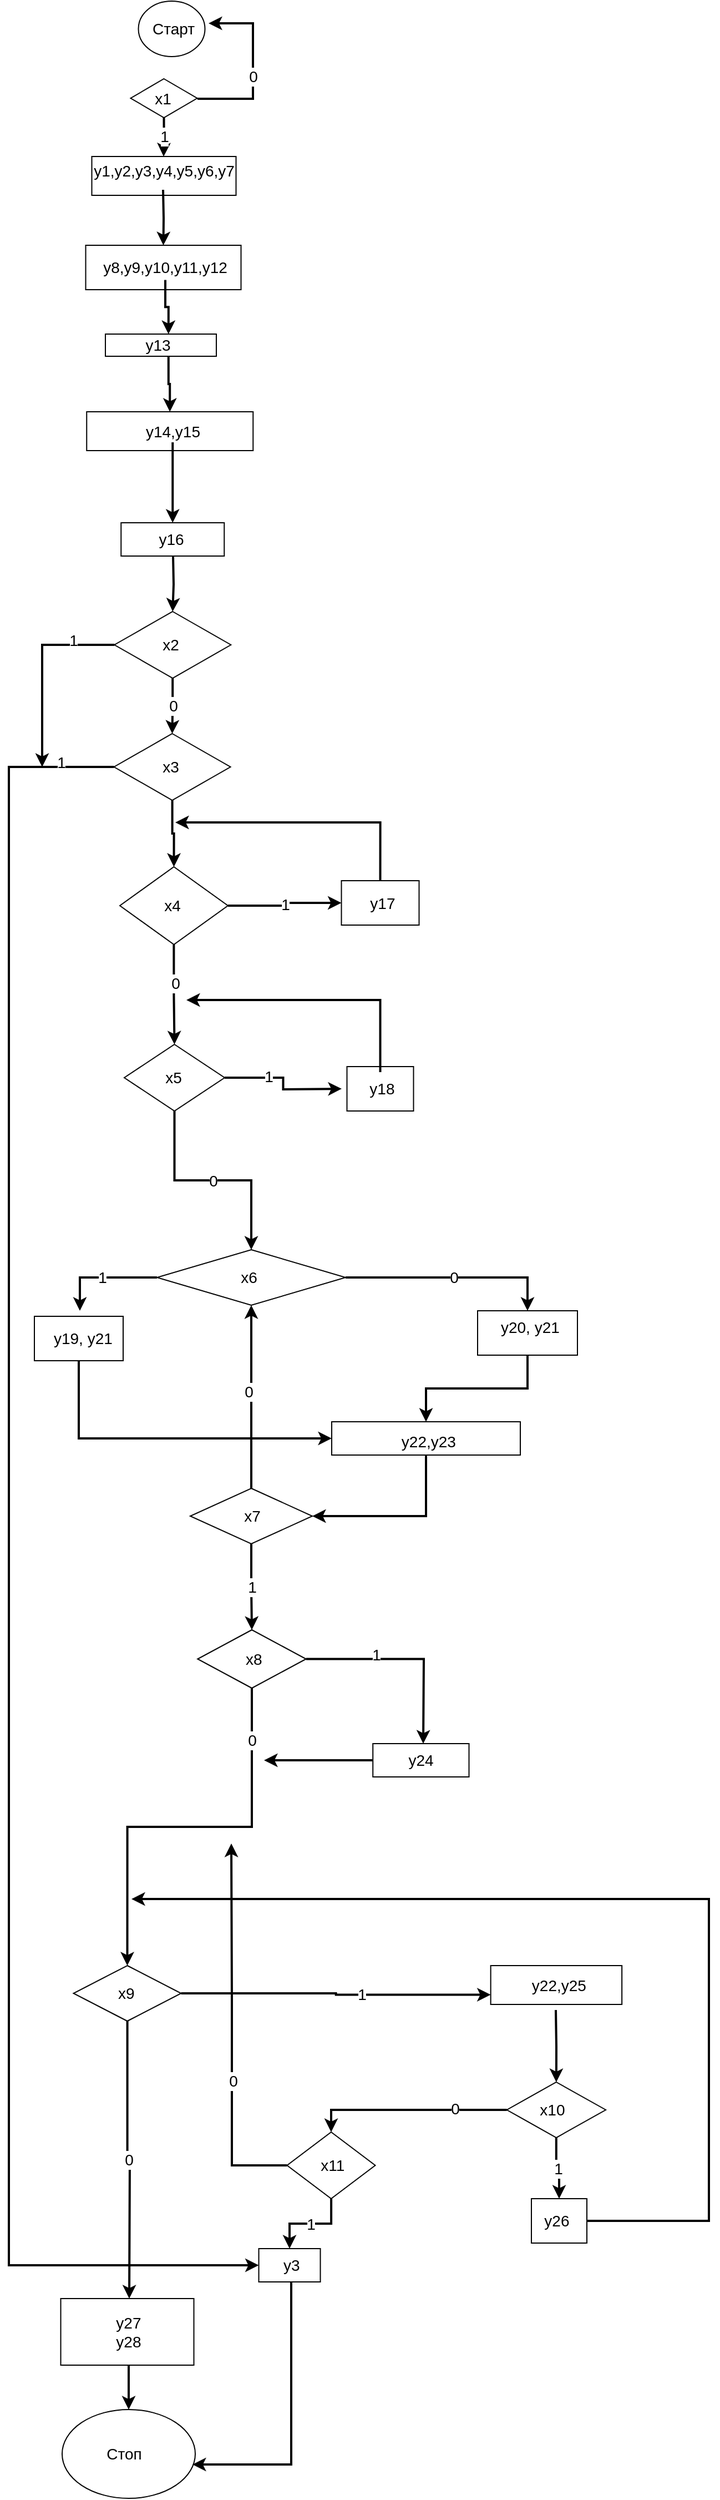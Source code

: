 <mxfile version="14.6.1" type="github">
  <diagram id="zbbxKpmFPXRotywaH2ZZ" name="Page-1">
    <mxGraphModel dx="211" dy="548" grid="1" gridSize="10" guides="1" tooltips="1" connect="1" arrows="1" fold="1" page="1" pageScale="1" pageWidth="827" pageHeight="1169" math="0" shadow="0">
      <root>
        <mxCell id="0" />
        <mxCell id="1" parent="0" />
        <mxCell id="GymtlJ1bWgmLlcIZqW-J-256" value="" style="ellipse;whiteSpace=wrap;html=1;fontSize=14;" vertex="1" parent="1">
          <mxGeometry x="1166.75" y="20" width="60" height="50" as="geometry" />
        </mxCell>
        <mxCell id="GymtlJ1bWgmLlcIZqW-J-257" value="Старт" style="text;html=1;strokeColor=none;fillColor=none;align=center;verticalAlign=middle;whiteSpace=wrap;rounded=0;fontSize=14;" vertex="1" parent="1">
          <mxGeometry x="1170.25" y="37.5" width="57" height="15" as="geometry" />
        </mxCell>
        <mxCell id="GymtlJ1bWgmLlcIZqW-J-259" value="" style="rhombus;whiteSpace=wrap;html=1;fontSize=14;" vertex="1" parent="1">
          <mxGeometry x="1159.75" y="90" width="60" height="35" as="geometry" />
        </mxCell>
        <mxCell id="GymtlJ1bWgmLlcIZqW-J-385" style="edgeStyle=orthogonalEdgeStyle;rounded=0;orthogonalLoop=1;jettySize=auto;html=1;strokeWidth=2;fontSize=14;" edge="1" parent="1">
          <mxGeometry relative="1" as="geometry">
            <mxPoint x="1230" y="40" as="targetPoint" />
            <mxPoint x="1220" y="108" as="sourcePoint" />
            <Array as="points">
              <mxPoint x="1270" y="108" />
              <mxPoint x="1270" y="40" />
            </Array>
          </mxGeometry>
        </mxCell>
        <mxCell id="GymtlJ1bWgmLlcIZqW-J-387" value="0" style="edgeLabel;html=1;align=center;verticalAlign=middle;resizable=0;points=[];fontSize=14;" vertex="1" connectable="0" parent="GymtlJ1bWgmLlcIZqW-J-385">
          <mxGeometry x="-0.106" relative="1" as="geometry">
            <mxPoint as="offset" />
          </mxGeometry>
        </mxCell>
        <mxCell id="GymtlJ1bWgmLlcIZqW-J-386" value="1" style="edgeStyle=orthogonalEdgeStyle;rounded=0;orthogonalLoop=1;jettySize=auto;html=1;strokeWidth=2;exitX=0.5;exitY=1;exitDx=0;exitDy=0;fontSize=14;" edge="1" parent="1" source="GymtlJ1bWgmLlcIZqW-J-259" target="GymtlJ1bWgmLlcIZqW-J-263">
          <mxGeometry relative="1" as="geometry">
            <mxPoint x="1190" y="130" as="sourcePoint" />
          </mxGeometry>
        </mxCell>
        <mxCell id="GymtlJ1bWgmLlcIZqW-J-261" value="x1" style="text;html=1;strokeColor=none;fillColor=none;align=center;verticalAlign=middle;whiteSpace=wrap;rounded=0;fontSize=14;" vertex="1" parent="1">
          <mxGeometry x="1169.25" y="97.5" width="40" height="20" as="geometry" />
        </mxCell>
        <mxCell id="GymtlJ1bWgmLlcIZqW-J-262" value="" style="rounded=0;whiteSpace=wrap;html=1;fontSize=14;" vertex="1" parent="1">
          <mxGeometry x="1124.75" y="160" width="130" height="35" as="geometry" />
        </mxCell>
        <mxCell id="GymtlJ1bWgmLlcIZqW-J-389" style="edgeStyle=orthogonalEdgeStyle;rounded=0;orthogonalLoop=1;jettySize=auto;html=1;entryX=0.5;entryY=0;entryDx=0;entryDy=0;fontSize=14;strokeWidth=2;" edge="1" parent="1" target="GymtlJ1bWgmLlcIZqW-J-265">
          <mxGeometry relative="1" as="geometry">
            <mxPoint x="1189" y="190" as="sourcePoint" />
          </mxGeometry>
        </mxCell>
        <mxCell id="GymtlJ1bWgmLlcIZqW-J-263" value="y1,y2,y3,y4,y5,y6,y7" style="text;html=1;strokeColor=none;fillColor=none;align=center;verticalAlign=middle;whiteSpace=wrap;rounded=0;fontSize=14;" vertex="1" parent="1">
          <mxGeometry x="1130.5" y="160" width="118" height="25" as="geometry" />
        </mxCell>
        <mxCell id="GymtlJ1bWgmLlcIZqW-J-265" value="" style="rounded=0;whiteSpace=wrap;html=1;fontSize=14;" vertex="1" parent="1">
          <mxGeometry x="1119.25" y="240" width="140" height="40" as="geometry" />
        </mxCell>
        <mxCell id="GymtlJ1bWgmLlcIZqW-J-397" style="edgeStyle=orthogonalEdgeStyle;rounded=0;orthogonalLoop=1;jettySize=auto;html=1;entryX=0.75;entryY=0;entryDx=0;entryDy=0;fontSize=14;strokeWidth=2;" edge="1" parent="1" source="GymtlJ1bWgmLlcIZqW-J-266" target="GymtlJ1bWgmLlcIZqW-J-269">
          <mxGeometry relative="1" as="geometry" />
        </mxCell>
        <mxCell id="GymtlJ1bWgmLlcIZqW-J-266" value="y8,y9,y10,y11,y12" style="text;html=1;strokeColor=none;fillColor=none;align=center;verticalAlign=middle;whiteSpace=wrap;rounded=0;fontSize=14;" vertex="1" parent="1">
          <mxGeometry x="1141" y="248.75" width="100" height="22.5" as="geometry" />
        </mxCell>
        <mxCell id="GymtlJ1bWgmLlcIZqW-J-268" value="" style="rounded=0;whiteSpace=wrap;html=1;fontSize=14;" vertex="1" parent="1">
          <mxGeometry x="1137" y="320" width="100" height="20" as="geometry" />
        </mxCell>
        <mxCell id="GymtlJ1bWgmLlcIZqW-J-392" style="edgeStyle=orthogonalEdgeStyle;rounded=0;orthogonalLoop=1;jettySize=auto;html=1;entryX=0.5;entryY=0;entryDx=0;entryDy=0;fontSize=14;strokeWidth=2;exitX=0.75;exitY=1;exitDx=0;exitDy=0;" edge="1" parent="1" source="GymtlJ1bWgmLlcIZqW-J-269" target="GymtlJ1bWgmLlcIZqW-J-272">
          <mxGeometry relative="1" as="geometry" />
        </mxCell>
        <mxCell id="GymtlJ1bWgmLlcIZqW-J-269" value="y13" style="text;html=1;strokeColor=none;fillColor=none;align=center;verticalAlign=middle;whiteSpace=wrap;rounded=0;fontSize=14;" vertex="1" parent="1">
          <mxGeometry x="1163.5" y="320" width="40.5" height="20" as="geometry" />
        </mxCell>
        <mxCell id="GymtlJ1bWgmLlcIZqW-J-272" value="" style="rounded=0;whiteSpace=wrap;html=1;fontSize=14;" vertex="1" parent="1">
          <mxGeometry x="1120.13" y="390" width="150" height="35" as="geometry" />
        </mxCell>
        <mxCell id="GymtlJ1bWgmLlcIZqW-J-393" style="edgeStyle=orthogonalEdgeStyle;rounded=0;orthogonalLoop=1;jettySize=auto;html=1;entryX=0.5;entryY=0;entryDx=0;entryDy=0;fontSize=14;strokeWidth=2;" edge="1" parent="1" source="GymtlJ1bWgmLlcIZqW-J-274" target="GymtlJ1bWgmLlcIZqW-J-277">
          <mxGeometry relative="1" as="geometry" />
        </mxCell>
        <mxCell id="GymtlJ1bWgmLlcIZqW-J-274" value="y14,y15" style="text;html=1;strokeColor=none;fillColor=none;align=center;verticalAlign=middle;whiteSpace=wrap;rounded=0;fontSize=14;" vertex="1" parent="1">
          <mxGeometry x="1132.63" y="397.5" width="130" height="20" as="geometry" />
        </mxCell>
        <mxCell id="GymtlJ1bWgmLlcIZqW-J-277" value="" style="rounded=0;whiteSpace=wrap;html=1;fontSize=14;" vertex="1" parent="1">
          <mxGeometry x="1151.13" y="490" width="93" height="30" as="geometry" />
        </mxCell>
        <mxCell id="GymtlJ1bWgmLlcIZqW-J-395" style="edgeStyle=orthogonalEdgeStyle;rounded=0;orthogonalLoop=1;jettySize=auto;html=1;entryX=0.5;entryY=0;entryDx=0;entryDy=0;fontSize=14;strokeWidth=2;" edge="1" parent="1" target="GymtlJ1bWgmLlcIZqW-J-353">
          <mxGeometry relative="1" as="geometry">
            <mxPoint x="1198" y="520" as="sourcePoint" />
          </mxGeometry>
        </mxCell>
        <mxCell id="GymtlJ1bWgmLlcIZqW-J-278" value="y16" style="text;html=1;strokeColor=none;fillColor=none;align=center;verticalAlign=middle;whiteSpace=wrap;rounded=0;fontSize=14;" vertex="1" parent="1">
          <mxGeometry x="1164.88" y="495" width="62.88" height="20" as="geometry" />
        </mxCell>
        <mxCell id="GymtlJ1bWgmLlcIZqW-J-280" value="1" style="edgeStyle=orthogonalEdgeStyle;rounded=0;orthogonalLoop=1;jettySize=auto;html=1;exitX=1;exitY=0.5;exitDx=0;exitDy=0;entryX=0;entryY=0.5;entryDx=0;entryDy=0;strokeWidth=2;fontSize=14;" edge="1" parent="1" source="GymtlJ1bWgmLlcIZqW-J-282" target="GymtlJ1bWgmLlcIZqW-J-287">
          <mxGeometry relative="1" as="geometry" />
        </mxCell>
        <mxCell id="GymtlJ1bWgmLlcIZqW-J-281" style="edgeStyle=orthogonalEdgeStyle;rounded=0;orthogonalLoop=1;jettySize=auto;html=1;entryX=0.5;entryY=0;entryDx=0;entryDy=0;strokeWidth=2;fontSize=14;" edge="1" parent="1" source="GymtlJ1bWgmLlcIZqW-J-282" target="GymtlJ1bWgmLlcIZqW-J-291">
          <mxGeometry relative="1" as="geometry" />
        </mxCell>
        <mxCell id="GymtlJ1bWgmLlcIZqW-J-399" value="0" style="edgeLabel;html=1;align=center;verticalAlign=middle;resizable=0;points=[];fontSize=14;" vertex="1" connectable="0" parent="GymtlJ1bWgmLlcIZqW-J-281">
          <mxGeometry x="-0.237" y="1" relative="1" as="geometry">
            <mxPoint as="offset" />
          </mxGeometry>
        </mxCell>
        <mxCell id="GymtlJ1bWgmLlcIZqW-J-282" value="" style="rhombus;whiteSpace=wrap;html=1;fontSize=14;" vertex="1" parent="1">
          <mxGeometry x="1150.04" y="800" width="97.43" height="70" as="geometry" />
        </mxCell>
        <mxCell id="GymtlJ1bWgmLlcIZqW-J-283" value="x4" style="text;html=1;strokeColor=none;fillColor=none;align=center;verticalAlign=middle;whiteSpace=wrap;rounded=0;fontSize=14;" vertex="1" parent="1">
          <mxGeometry x="1168.56" y="817.5" width="57.37" height="35" as="geometry" />
        </mxCell>
        <mxCell id="GymtlJ1bWgmLlcIZqW-J-406" style="edgeStyle=orthogonalEdgeStyle;rounded=0;orthogonalLoop=1;jettySize=auto;html=1;fontSize=14;strokeWidth=2;exitX=0.5;exitY=0;exitDx=0;exitDy=0;" edge="1" parent="1" source="GymtlJ1bWgmLlcIZqW-J-287">
          <mxGeometry relative="1" as="geometry">
            <mxPoint x="1200" y="760" as="targetPoint" />
            <Array as="points">
              <mxPoint x="1385" y="760" />
            </Array>
          </mxGeometry>
        </mxCell>
        <mxCell id="GymtlJ1bWgmLlcIZqW-J-287" value="" style="rounded=0;whiteSpace=wrap;html=1;fontSize=14;" vertex="1" parent="1">
          <mxGeometry x="1349.75" y="812.5" width="70" height="40" as="geometry" />
        </mxCell>
        <mxCell id="GymtlJ1bWgmLlcIZqW-J-288" value="&amp;nbsp;y17" style="text;html=1;strokeColor=none;fillColor=none;align=center;verticalAlign=middle;whiteSpace=wrap;rounded=0;fontSize=14;" vertex="1" parent="1">
          <mxGeometry x="1354.75" y="817.5" width="60" height="30" as="geometry" />
        </mxCell>
        <mxCell id="GymtlJ1bWgmLlcIZqW-J-290" value="0" style="edgeStyle=orthogonalEdgeStyle;rounded=0;orthogonalLoop=1;jettySize=auto;html=1;entryX=0.5;entryY=0;entryDx=0;entryDy=0;strokeWidth=2;fontSize=14;" edge="1" parent="1" source="GymtlJ1bWgmLlcIZqW-J-291" target="GymtlJ1bWgmLlcIZqW-J-308">
          <mxGeometry relative="1" as="geometry" />
        </mxCell>
        <mxCell id="GymtlJ1bWgmLlcIZqW-J-412" style="edgeStyle=orthogonalEdgeStyle;rounded=0;orthogonalLoop=1;jettySize=auto;html=1;fontSize=14;strokeWidth=2;" edge="1" parent="1" source="GymtlJ1bWgmLlcIZqW-J-291">
          <mxGeometry relative="1" as="geometry">
            <mxPoint x="1350" y="1000" as="targetPoint" />
          </mxGeometry>
        </mxCell>
        <mxCell id="GymtlJ1bWgmLlcIZqW-J-413" value="1" style="edgeLabel;html=1;align=center;verticalAlign=middle;resizable=0;points=[];fontSize=14;" vertex="1" connectable="0" parent="GymtlJ1bWgmLlcIZqW-J-412">
          <mxGeometry x="-0.316" y="1" relative="1" as="geometry">
            <mxPoint as="offset" />
          </mxGeometry>
        </mxCell>
        <mxCell id="GymtlJ1bWgmLlcIZqW-J-291" value="" style="rhombus;whiteSpace=wrap;html=1;fontSize=14;" vertex="1" parent="1">
          <mxGeometry x="1154" y="960" width="90.5" height="60" as="geometry" />
        </mxCell>
        <mxCell id="GymtlJ1bWgmLlcIZqW-J-292" value="x5" style="text;html=1;strokeColor=none;fillColor=none;align=center;verticalAlign=middle;whiteSpace=wrap;rounded=0;fontSize=14;" vertex="1" parent="1">
          <mxGeometry x="1173.25" y="972.5" width="51" height="35" as="geometry" />
        </mxCell>
        <mxCell id="GymtlJ1bWgmLlcIZqW-J-294" value="" style="rounded=0;whiteSpace=wrap;html=1;fontSize=14;" vertex="1" parent="1">
          <mxGeometry x="1354.75" y="980" width="60" height="40" as="geometry" />
        </mxCell>
        <mxCell id="GymtlJ1bWgmLlcIZqW-J-411" style="edgeStyle=orthogonalEdgeStyle;rounded=0;orthogonalLoop=1;jettySize=auto;html=1;fontSize=14;strokeWidth=2;" edge="1" parent="1" source="GymtlJ1bWgmLlcIZqW-J-295">
          <mxGeometry relative="1" as="geometry">
            <mxPoint x="1210" y="920" as="targetPoint" />
            <Array as="points">
              <mxPoint x="1385" y="920" />
            </Array>
          </mxGeometry>
        </mxCell>
        <mxCell id="GymtlJ1bWgmLlcIZqW-J-295" value="&amp;nbsp;y18" style="text;html=1;strokeColor=none;fillColor=none;align=center;verticalAlign=middle;whiteSpace=wrap;rounded=0;fontSize=14;" vertex="1" parent="1">
          <mxGeometry x="1365.32" y="985" width="38.87" height="30" as="geometry" />
        </mxCell>
        <mxCell id="GymtlJ1bWgmLlcIZqW-J-297" value="" style="rounded=0;whiteSpace=wrap;html=1;fontSize=14;" vertex="1" parent="1">
          <mxGeometry x="1073" y="1205" width="80" height="40" as="geometry" />
        </mxCell>
        <mxCell id="GymtlJ1bWgmLlcIZqW-J-298" style="edgeStyle=orthogonalEdgeStyle;rounded=0;orthogonalLoop=1;jettySize=auto;html=1;entryX=0;entryY=0.5;entryDx=0;entryDy=0;strokeWidth=2;fontSize=14;exitX=0.5;exitY=1;exitDx=0;exitDy=0;" edge="1" parent="1" source="GymtlJ1bWgmLlcIZqW-J-297" target="GymtlJ1bWgmLlcIZqW-J-358">
          <mxGeometry relative="1" as="geometry">
            <mxPoint x="1172.5" y="1235" as="sourcePoint" />
            <Array as="points">
              <mxPoint x="1113" y="1315" />
            </Array>
          </mxGeometry>
        </mxCell>
        <mxCell id="GymtlJ1bWgmLlcIZqW-J-299" value="&amp;nbsp;y19, y21" style="text;html=1;strokeColor=none;fillColor=none;align=center;verticalAlign=middle;whiteSpace=wrap;rounded=0;fontSize=14;" vertex="1" parent="1">
          <mxGeometry x="1082.5" y="1210" width="64" height="30" as="geometry" />
        </mxCell>
        <mxCell id="GymtlJ1bWgmLlcIZqW-J-300" value="1" style="edgeStyle=orthogonalEdgeStyle;rounded=0;orthogonalLoop=1;jettySize=auto;html=1;entryX=0.5;entryY=0;entryDx=0;entryDy=0;strokeWidth=2;fontSize=14;" edge="1" parent="1" source="GymtlJ1bWgmLlcIZqW-J-301" target="GymtlJ1bWgmLlcIZqW-J-315">
          <mxGeometry relative="1" as="geometry" />
        </mxCell>
        <mxCell id="GymtlJ1bWgmLlcIZqW-J-301" value="" style="rhombus;whiteSpace=wrap;html=1;fontSize=14;" vertex="1" parent="1">
          <mxGeometry x="1213.5" y="1360" width="110" height="50" as="geometry" />
        </mxCell>
        <mxCell id="GymtlJ1bWgmLlcIZqW-J-302" style="edgeStyle=orthogonalEdgeStyle;rounded=0;orthogonalLoop=1;jettySize=auto;html=1;entryX=0.5;entryY=1;entryDx=0;entryDy=0;strokeWidth=2;exitX=0.5;exitY=0;exitDx=0;exitDy=0;fontSize=14;" edge="1" parent="1" source="GymtlJ1bWgmLlcIZqW-J-301" target="GymtlJ1bWgmLlcIZqW-J-308">
          <mxGeometry relative="1" as="geometry">
            <Array as="points">
              <mxPoint x="1269" y="1240" />
              <mxPoint x="1269" y="1240" />
            </Array>
          </mxGeometry>
        </mxCell>
        <mxCell id="GymtlJ1bWgmLlcIZqW-J-402" value="0" style="edgeLabel;html=1;align=center;verticalAlign=middle;resizable=0;points=[];fontSize=14;" vertex="1" connectable="0" parent="GymtlJ1bWgmLlcIZqW-J-302">
          <mxGeometry x="0.052" y="3" relative="1" as="geometry">
            <mxPoint as="offset" />
          </mxGeometry>
        </mxCell>
        <mxCell id="GymtlJ1bWgmLlcIZqW-J-303" value="x7" style="text;html=1;strokeColor=none;fillColor=none;align=center;verticalAlign=middle;whiteSpace=wrap;rounded=0;fontSize=14;rotation=0;" vertex="1" parent="1">
          <mxGeometry x="1227.76" y="1375" width="82.5" height="20" as="geometry" />
        </mxCell>
        <mxCell id="GymtlJ1bWgmLlcIZqW-J-306" value="0" style="edgeStyle=orthogonalEdgeStyle;rounded=0;orthogonalLoop=1;jettySize=auto;html=1;strokeWidth=2;fontSize=14;entryX=0.5;entryY=0;entryDx=0;entryDy=0;" edge="1" parent="1" source="GymtlJ1bWgmLlcIZqW-J-308" target="GymtlJ1bWgmLlcIZqW-J-311">
          <mxGeometry relative="1" as="geometry">
            <mxPoint x="1432.5" y="1200" as="targetPoint" />
            <Array as="points">
              <mxPoint x="1517.5" y="1170" />
            </Array>
          </mxGeometry>
        </mxCell>
        <mxCell id="GymtlJ1bWgmLlcIZqW-J-307" value="1" style="edgeStyle=orthogonalEdgeStyle;rounded=0;orthogonalLoop=1;jettySize=auto;html=1;strokeWidth=2;fontSize=14;" edge="1" parent="1" source="GymtlJ1bWgmLlcIZqW-J-308">
          <mxGeometry relative="1" as="geometry">
            <mxPoint x="1114" y="1200" as="targetPoint" />
            <Array as="points">
              <mxPoint x="1113.5" y="1170" />
            </Array>
          </mxGeometry>
        </mxCell>
        <mxCell id="GymtlJ1bWgmLlcIZqW-J-308" value="" style="rhombus;whiteSpace=wrap;html=1;fontSize=14;" vertex="1" parent="1">
          <mxGeometry x="1183.5" y="1145" width="170" height="50" as="geometry" />
        </mxCell>
        <mxCell id="GymtlJ1bWgmLlcIZqW-J-309" value="x6" style="text;html=1;strokeColor=none;fillColor=none;align=center;verticalAlign=middle;whiteSpace=wrap;rounded=0;fontSize=14;" vertex="1" parent="1">
          <mxGeometry x="1216.75" y="1160" width="99" height="20" as="geometry" />
        </mxCell>
        <mxCell id="GymtlJ1bWgmLlcIZqW-J-310" style="edgeStyle=orthogonalEdgeStyle;rounded=0;orthogonalLoop=1;jettySize=auto;html=1;entryX=0.5;entryY=0;entryDx=0;entryDy=0;strokeWidth=2;fontSize=14;" edge="1" parent="1" source="GymtlJ1bWgmLlcIZqW-J-311" target="GymtlJ1bWgmLlcIZqW-J-358">
          <mxGeometry relative="1" as="geometry" />
        </mxCell>
        <mxCell id="GymtlJ1bWgmLlcIZqW-J-311" value="" style="rounded=0;whiteSpace=wrap;html=1;fontSize=14;" vertex="1" parent="1">
          <mxGeometry x="1472.5" y="1200" width="90" height="40" as="geometry" />
        </mxCell>
        <mxCell id="GymtlJ1bWgmLlcIZqW-J-312" value="&amp;nbsp;y20, y21" style="text;html=1;strokeColor=none;fillColor=none;align=center;verticalAlign=middle;whiteSpace=wrap;rounded=0;fontSize=14;" vertex="1" parent="1">
          <mxGeometry x="1464.75" y="1200" width="106.25" height="30" as="geometry" />
        </mxCell>
        <mxCell id="GymtlJ1bWgmLlcIZqW-J-313" style="edgeStyle=orthogonalEdgeStyle;rounded=0;orthogonalLoop=1;jettySize=auto;html=1;strokeWidth=2;fontSize=14;" edge="1" parent="1" source="GymtlJ1bWgmLlcIZqW-J-315">
          <mxGeometry relative="1" as="geometry">
            <mxPoint x="1423.5" y="1590" as="targetPoint" />
          </mxGeometry>
        </mxCell>
        <mxCell id="GymtlJ1bWgmLlcIZqW-J-400" value="1" style="edgeLabel;html=1;align=center;verticalAlign=middle;resizable=0;points=[];fontSize=14;" vertex="1" connectable="0" parent="GymtlJ1bWgmLlcIZqW-J-313">
          <mxGeometry x="-0.307" y="4" relative="1" as="geometry">
            <mxPoint as="offset" />
          </mxGeometry>
        </mxCell>
        <mxCell id="GymtlJ1bWgmLlcIZqW-J-314" style="edgeStyle=orthogonalEdgeStyle;rounded=0;orthogonalLoop=1;jettySize=auto;html=1;entryX=0.5;entryY=0;entryDx=0;entryDy=0;strokeWidth=2;fontSize=14;exitX=0.5;exitY=1;exitDx=0;exitDy=0;" edge="1" parent="1" source="GymtlJ1bWgmLlcIZqW-J-315" target="GymtlJ1bWgmLlcIZqW-J-321">
          <mxGeometry relative="1" as="geometry">
            <mxPoint x="1261.5" y="1620" as="sourcePoint" />
          </mxGeometry>
        </mxCell>
        <mxCell id="GymtlJ1bWgmLlcIZqW-J-401" value="0" style="edgeLabel;html=1;align=center;verticalAlign=middle;resizable=0;points=[];fontSize=14;" vertex="1" connectable="0" parent="GymtlJ1bWgmLlcIZqW-J-314">
          <mxGeometry x="-0.744" relative="1" as="geometry">
            <mxPoint as="offset" />
          </mxGeometry>
        </mxCell>
        <mxCell id="GymtlJ1bWgmLlcIZqW-J-315" value="" style="rhombus;whiteSpace=wrap;html=1;fontSize=14;" vertex="1" parent="1">
          <mxGeometry x="1220.14" y="1487.5" width="97.74" height="52.5" as="geometry" />
        </mxCell>
        <mxCell id="GymtlJ1bWgmLlcIZqW-J-316" value="&amp;nbsp;x8" style="text;html=1;strokeColor=none;fillColor=none;align=center;verticalAlign=middle;whiteSpace=wrap;rounded=0;fontSize=14;" vertex="1" parent="1">
          <mxGeometry x="1236.5" y="1501.25" width="64" height="25" as="geometry" />
        </mxCell>
        <mxCell id="GymtlJ1bWgmLlcIZqW-J-414" style="edgeStyle=orthogonalEdgeStyle;rounded=0;orthogonalLoop=1;jettySize=auto;html=1;fontSize=14;strokeWidth=2;" edge="1" parent="1" source="GymtlJ1bWgmLlcIZqW-J-317">
          <mxGeometry relative="1" as="geometry">
            <mxPoint x="1280" y="1605" as="targetPoint" />
          </mxGeometry>
        </mxCell>
        <mxCell id="GymtlJ1bWgmLlcIZqW-J-317" value="" style="rounded=0;whiteSpace=wrap;html=1;fontSize=14;" vertex="1" parent="1">
          <mxGeometry x="1378.12" y="1590" width="86.63" height="30" as="geometry" />
        </mxCell>
        <mxCell id="GymtlJ1bWgmLlcIZqW-J-319" value="y24" style="text;html=1;strokeColor=none;fillColor=none;align=center;verticalAlign=middle;whiteSpace=wrap;rounded=0;fontSize=14;" vertex="1" parent="1">
          <mxGeometry x="1391.18" y="1595" width="60.5" height="20" as="geometry" />
        </mxCell>
        <mxCell id="GymtlJ1bWgmLlcIZqW-J-320" value="0" style="edgeStyle=orthogonalEdgeStyle;rounded=0;orthogonalLoop=1;jettySize=auto;html=1;strokeWidth=2;fontSize=14;" edge="1" parent="1" source="GymtlJ1bWgmLlcIZqW-J-321">
          <mxGeometry relative="1" as="geometry">
            <mxPoint x="1158.5" y="2090" as="targetPoint" />
          </mxGeometry>
        </mxCell>
        <mxCell id="GymtlJ1bWgmLlcIZqW-J-321" value="" style="rhombus;whiteSpace=wrap;html=1;fontSize=14;" vertex="1" parent="1">
          <mxGeometry x="1108.25" y="1790" width="97" height="50" as="geometry" />
        </mxCell>
        <mxCell id="GymtlJ1bWgmLlcIZqW-J-322" style="edgeStyle=orthogonalEdgeStyle;rounded=0;orthogonalLoop=1;jettySize=auto;html=1;entryX=0;entryY=0.75;entryDx=0;entryDy=0;strokeWidth=2;fontSize=14;exitX=1;exitY=0.5;exitDx=0;exitDy=0;" edge="1" parent="1" source="GymtlJ1bWgmLlcIZqW-J-321" target="GymtlJ1bWgmLlcIZqW-J-324">
          <mxGeometry relative="1" as="geometry" />
        </mxCell>
        <mxCell id="GymtlJ1bWgmLlcIZqW-J-407" value="1" style="edgeLabel;html=1;align=center;verticalAlign=middle;resizable=0;points=[];fontSize=14;" vertex="1" connectable="0" parent="GymtlJ1bWgmLlcIZqW-J-322">
          <mxGeometry x="0.167" y="1" relative="1" as="geometry">
            <mxPoint as="offset" />
          </mxGeometry>
        </mxCell>
        <mxCell id="GymtlJ1bWgmLlcIZqW-J-323" value="&amp;nbsp;x9" style="text;html=1;strokeColor=none;fillColor=none;align=center;verticalAlign=middle;whiteSpace=wrap;rounded=0;fontSize=14;" vertex="1" parent="1">
          <mxGeometry x="1130.5" y="1800" width="46.12" height="30" as="geometry" />
        </mxCell>
        <mxCell id="GymtlJ1bWgmLlcIZqW-J-324" value="" style="rounded=0;whiteSpace=wrap;html=1;fontSize=14;" vertex="1" parent="1">
          <mxGeometry x="1484.32" y="1790" width="118.25" height="35" as="geometry" />
        </mxCell>
        <mxCell id="GymtlJ1bWgmLlcIZqW-J-415" style="edgeStyle=orthogonalEdgeStyle;rounded=0;orthogonalLoop=1;jettySize=auto;html=1;entryX=0.5;entryY=0;entryDx=0;entryDy=0;fontSize=14;strokeWidth=2;" edge="1" parent="1" target="GymtlJ1bWgmLlcIZqW-J-365">
          <mxGeometry relative="1" as="geometry">
            <mxPoint x="1543" y="1830" as="sourcePoint" />
          </mxGeometry>
        </mxCell>
        <mxCell id="GymtlJ1bWgmLlcIZqW-J-326" value="&amp;nbsp;y22,y25" style="text;html=1;strokeColor=none;fillColor=none;align=center;verticalAlign=middle;whiteSpace=wrap;rounded=0;fontSize=14;" vertex="1" parent="1">
          <mxGeometry x="1503.69" y="1797.5" width="79.5" height="20" as="geometry" />
        </mxCell>
        <mxCell id="GymtlJ1bWgmLlcIZqW-J-327" style="edgeStyle=orthogonalEdgeStyle;rounded=0;orthogonalLoop=1;jettySize=auto;html=1;entryX=0.5;entryY=0;entryDx=0;entryDy=0;strokeWidth=2;fontSize=14;" edge="1" parent="1" source="GymtlJ1bWgmLlcIZqW-J-328" target="GymtlJ1bWgmLlcIZqW-J-330">
          <mxGeometry relative="1" as="geometry">
            <Array as="points">
              <mxPoint x="1158.5" y="2170" />
            </Array>
          </mxGeometry>
        </mxCell>
        <mxCell id="GymtlJ1bWgmLlcIZqW-J-328" value="" style="rounded=0;whiteSpace=wrap;html=1;fontSize=14;" vertex="1" parent="1">
          <mxGeometry x="1096.75" y="2090" width="120" height="60" as="geometry" />
        </mxCell>
        <mxCell id="GymtlJ1bWgmLlcIZqW-J-329" value="&amp;nbsp;y27&lt;br style=&quot;font-size: 14px;&quot;&gt;&amp;nbsp;y28" style="text;html=1;strokeColor=none;fillColor=none;align=center;verticalAlign=middle;whiteSpace=wrap;rounded=0;fontSize=14;" vertex="1" parent="1">
          <mxGeometry x="1100.5" y="2105" width="110" height="30" as="geometry" />
        </mxCell>
        <mxCell id="GymtlJ1bWgmLlcIZqW-J-330" value="" style="ellipse;whiteSpace=wrap;html=1;fontSize=14;" vertex="1" parent="1">
          <mxGeometry x="1098" y="2190" width="120" height="80" as="geometry" />
        </mxCell>
        <mxCell id="GymtlJ1bWgmLlcIZqW-J-331" value="Стоп" style="text;html=1;strokeColor=none;fillColor=none;align=center;verticalAlign=middle;whiteSpace=wrap;rounded=0;fontSize=14;" vertex="1" parent="1">
          <mxGeometry x="1119.25" y="2220" width="70" height="20" as="geometry" />
        </mxCell>
        <mxCell id="GymtlJ1bWgmLlcIZqW-J-352" style="edgeStyle=orthogonalEdgeStyle;rounded=0;orthogonalLoop=1;jettySize=auto;html=1;strokeWidth=2;fontSize=14;" edge="1" parent="1" source="GymtlJ1bWgmLlcIZqW-J-353">
          <mxGeometry relative="1" as="geometry">
            <mxPoint x="1080" y="710" as="targetPoint" />
            <Array as="points">
              <mxPoint x="1080" y="600" />
              <mxPoint x="1080" y="710" />
            </Array>
          </mxGeometry>
        </mxCell>
        <mxCell id="GymtlJ1bWgmLlcIZqW-J-394" value="1" style="edgeLabel;html=1;align=center;verticalAlign=middle;resizable=0;points=[];fontSize=14;" vertex="1" connectable="0" parent="GymtlJ1bWgmLlcIZqW-J-352">
          <mxGeometry x="-0.57" y="-4" relative="1" as="geometry">
            <mxPoint as="offset" />
          </mxGeometry>
        </mxCell>
        <mxCell id="GymtlJ1bWgmLlcIZqW-J-398" value="0" style="edgeStyle=orthogonalEdgeStyle;rounded=0;orthogonalLoop=1;jettySize=auto;html=1;entryX=0.5;entryY=0;entryDx=0;entryDy=0;fontSize=14;strokeWidth=2;" edge="1" parent="1" source="GymtlJ1bWgmLlcIZqW-J-353" target="GymtlJ1bWgmLlcIZqW-J-356">
          <mxGeometry relative="1" as="geometry" />
        </mxCell>
        <mxCell id="GymtlJ1bWgmLlcIZqW-J-353" value="" style="rhombus;whiteSpace=wrap;html=1;fontSize=14;" vertex="1" parent="1">
          <mxGeometry x="1145.13" y="570" width="105" height="60" as="geometry" />
        </mxCell>
        <mxCell id="GymtlJ1bWgmLlcIZqW-J-354" value="x2" style="text;html=1;strokeColor=none;fillColor=none;align=center;verticalAlign=middle;whiteSpace=wrap;rounded=0;fontSize=14;" vertex="1" parent="1">
          <mxGeometry x="1165.13" y="590" width="62.25" height="20" as="geometry" />
        </mxCell>
        <mxCell id="GymtlJ1bWgmLlcIZqW-J-355" style="edgeStyle=orthogonalEdgeStyle;rounded=0;orthogonalLoop=1;jettySize=auto;html=1;strokeWidth=2;fontSize=14;exitX=0;exitY=0.5;exitDx=0;exitDy=0;entryX=0;entryY=0.5;entryDx=0;entryDy=0;" edge="1" parent="1" source="GymtlJ1bWgmLlcIZqW-J-356" target="GymtlJ1bWgmLlcIZqW-J-375">
          <mxGeometry relative="1" as="geometry">
            <mxPoint x="1240" y="2060" as="targetPoint" />
            <Array as="points">
              <mxPoint x="1050" y="710" />
              <mxPoint x="1050" y="2060" />
            </Array>
            <mxPoint x="1140" y="680" as="sourcePoint" />
          </mxGeometry>
        </mxCell>
        <mxCell id="GymtlJ1bWgmLlcIZqW-J-403" value="1" style="edgeLabel;html=1;align=center;verticalAlign=middle;resizable=0;points=[];fontSize=14;" vertex="1" connectable="0" parent="GymtlJ1bWgmLlcIZqW-J-355">
          <mxGeometry x="-0.942" y="-4" relative="1" as="geometry">
            <mxPoint as="offset" />
          </mxGeometry>
        </mxCell>
        <mxCell id="GymtlJ1bWgmLlcIZqW-J-404" style="edgeStyle=orthogonalEdgeStyle;rounded=0;orthogonalLoop=1;jettySize=auto;html=1;entryX=0.5;entryY=0;entryDx=0;entryDy=0;fontSize=14;strokeWidth=2;" edge="1" parent="1" source="GymtlJ1bWgmLlcIZqW-J-356" target="GymtlJ1bWgmLlcIZqW-J-282">
          <mxGeometry relative="1" as="geometry" />
        </mxCell>
        <mxCell id="GymtlJ1bWgmLlcIZqW-J-356" value="" style="rhombus;whiteSpace=wrap;html=1;fontSize=14;" vertex="1" parent="1">
          <mxGeometry x="1144.75" y="680" width="105" height="60" as="geometry" />
        </mxCell>
        <mxCell id="GymtlJ1bWgmLlcIZqW-J-357" value="x3" style="text;html=1;strokeColor=none;fillColor=none;align=center;verticalAlign=middle;whiteSpace=wrap;rounded=0;fontSize=14;" vertex="1" parent="1">
          <mxGeometry x="1163.5" y="700" width="63.5" height="20" as="geometry" />
        </mxCell>
        <mxCell id="GymtlJ1bWgmLlcIZqW-J-358" value="" style="rounded=0;whiteSpace=wrap;html=1;fontSize=14;" vertex="1" parent="1">
          <mxGeometry x="1341" y="1300" width="170" height="30" as="geometry" />
        </mxCell>
        <mxCell id="GymtlJ1bWgmLlcIZqW-J-359" style="edgeStyle=orthogonalEdgeStyle;rounded=0;orthogonalLoop=1;jettySize=auto;html=1;strokeWidth=2;entryX=1;entryY=0.5;entryDx=0;entryDy=0;fontSize=14;exitX=0.5;exitY=1;exitDx=0;exitDy=0;" edge="1" parent="1" source="GymtlJ1bWgmLlcIZqW-J-358" target="GymtlJ1bWgmLlcIZqW-J-301">
          <mxGeometry relative="1" as="geometry">
            <mxPoint x="1343.5" y="1400" as="targetPoint" />
            <Array as="points">
              <mxPoint x="1426" y="1385" />
            </Array>
          </mxGeometry>
        </mxCell>
        <mxCell id="GymtlJ1bWgmLlcIZqW-J-360" value="&lt;span style=&quot;font-size: 14px&quot;&gt;&amp;nbsp;y22,&lt;/span&gt;&lt;span style=&quot;font-size: 14px&quot;&gt;y23&lt;/span&gt;" style="text;html=1;strokeColor=none;fillColor=none;align=center;verticalAlign=middle;whiteSpace=wrap;rounded=0;fontSize=14;" vertex="1" parent="1">
          <mxGeometry x="1349.75" y="1305" width="152.5" height="25" as="geometry" />
        </mxCell>
        <mxCell id="GymtlJ1bWgmLlcIZqW-J-363" value="1" style="edgeStyle=orthogonalEdgeStyle;rounded=0;orthogonalLoop=1;jettySize=auto;html=1;entryX=0.5;entryY=0;entryDx=0;entryDy=0;strokeWidth=2;fontSize=14;" edge="1" parent="1" source="GymtlJ1bWgmLlcIZqW-J-365" target="GymtlJ1bWgmLlcIZqW-J-367">
          <mxGeometry relative="1" as="geometry" />
        </mxCell>
        <mxCell id="GymtlJ1bWgmLlcIZqW-J-364" style="edgeStyle=orthogonalEdgeStyle;rounded=0;orthogonalLoop=1;jettySize=auto;html=1;entryX=0.5;entryY=0;entryDx=0;entryDy=0;strokeWidth=2;fontSize=14;" edge="1" parent="1" source="GymtlJ1bWgmLlcIZqW-J-365" target="GymtlJ1bWgmLlcIZqW-J-371">
          <mxGeometry relative="1" as="geometry" />
        </mxCell>
        <mxCell id="GymtlJ1bWgmLlcIZqW-J-410" value="0" style="edgeLabel;html=1;align=center;verticalAlign=middle;resizable=0;points=[];fontSize=14;" vertex="1" connectable="0" parent="GymtlJ1bWgmLlcIZqW-J-364">
          <mxGeometry x="-0.47" y="-1" relative="1" as="geometry">
            <mxPoint as="offset" />
          </mxGeometry>
        </mxCell>
        <mxCell id="GymtlJ1bWgmLlcIZqW-J-365" value="" style="rhombus;whiteSpace=wrap;html=1;fontSize=14;" vertex="1" parent="1">
          <mxGeometry x="1498.85" y="1895" width="89.18" height="50" as="geometry" />
        </mxCell>
        <mxCell id="GymtlJ1bWgmLlcIZqW-J-366" value="&amp;nbsp;x10" style="text;html=1;strokeColor=none;fillColor=none;align=center;verticalAlign=middle;whiteSpace=wrap;rounded=0;fontSize=14;" vertex="1" parent="1">
          <mxGeometry x="1505.32" y="1906.25" width="65.68" height="27.5" as="geometry" />
        </mxCell>
        <mxCell id="GymtlJ1bWgmLlcIZqW-J-367" value="" style="rounded=0;whiteSpace=wrap;html=1;fontSize=14;" vertex="1" parent="1">
          <mxGeometry x="1521" y="2000" width="50" height="40" as="geometry" />
        </mxCell>
        <mxCell id="GymtlJ1bWgmLlcIZqW-J-368" style="edgeStyle=orthogonalEdgeStyle;rounded=0;orthogonalLoop=1;jettySize=auto;html=1;strokeWidth=2;fontSize=14;exitX=1;exitY=0.5;exitDx=0;exitDy=0;" edge="1" parent="1" source="GymtlJ1bWgmLlcIZqW-J-367">
          <mxGeometry relative="1" as="geometry">
            <mxPoint x="1160.5" y="1730" as="targetPoint" />
            <Array as="points">
              <mxPoint x="1681" y="2020" />
              <mxPoint x="1681" y="1730" />
            </Array>
            <mxPoint x="1630" y="2020" as="sourcePoint" />
          </mxGeometry>
        </mxCell>
        <mxCell id="GymtlJ1bWgmLlcIZqW-J-369" value="&amp;nbsp;y26" style="text;html=1;strokeColor=none;fillColor=none;align=center;verticalAlign=middle;whiteSpace=wrap;rounded=0;fontSize=14;" vertex="1" parent="1">
          <mxGeometry x="1512.97" y="2010" width="58.03" height="20" as="geometry" />
        </mxCell>
        <mxCell id="GymtlJ1bWgmLlcIZqW-J-370" value="1" style="edgeStyle=orthogonalEdgeStyle;rounded=0;orthogonalLoop=1;jettySize=auto;html=1;entryX=0.5;entryY=0;entryDx=0;entryDy=0;strokeWidth=2;fontSize=14;" edge="1" parent="1" source="GymtlJ1bWgmLlcIZqW-J-371" target="GymtlJ1bWgmLlcIZqW-J-375">
          <mxGeometry relative="1" as="geometry" />
        </mxCell>
        <mxCell id="GymtlJ1bWgmLlcIZqW-J-371" value="" style="rhombus;whiteSpace=wrap;html=1;fontSize=14;" vertex="1" parent="1">
          <mxGeometry x="1300.75" y="1940" width="79.5" height="60" as="geometry" />
        </mxCell>
        <mxCell id="GymtlJ1bWgmLlcIZqW-J-372" style="edgeStyle=orthogonalEdgeStyle;rounded=0;orthogonalLoop=1;jettySize=auto;html=1;strokeWidth=2;fontSize=14;exitX=0;exitY=0.5;exitDx=0;exitDy=0;" edge="1" parent="1" source="GymtlJ1bWgmLlcIZqW-J-371">
          <mxGeometry relative="1" as="geometry">
            <mxPoint x="1250.5" y="1680" as="targetPoint" />
            <mxPoint x="1270" y="1970" as="sourcePoint" />
            <Array as="points">
              <mxPoint x="1251" y="1970" />
              <mxPoint x="1251" y="1820" />
            </Array>
          </mxGeometry>
        </mxCell>
        <mxCell id="GymtlJ1bWgmLlcIZqW-J-408" value="0" style="edgeLabel;html=1;align=center;verticalAlign=middle;resizable=0;points=[];fontSize=14;" vertex="1" connectable="0" parent="GymtlJ1bWgmLlcIZqW-J-372">
          <mxGeometry x="-0.255" y="-1" relative="1" as="geometry">
            <mxPoint as="offset" />
          </mxGeometry>
        </mxCell>
        <mxCell id="GymtlJ1bWgmLlcIZqW-J-373" value="&amp;nbsp;x11" style="text;html=1;strokeColor=none;fillColor=none;align=center;verticalAlign=middle;whiteSpace=wrap;rounded=0;fontSize=14;" vertex="1" parent="1">
          <mxGeometry x="1317.45" y="1960" width="46.09" height="20" as="geometry" />
        </mxCell>
        <mxCell id="GymtlJ1bWgmLlcIZqW-J-374" style="edgeStyle=orthogonalEdgeStyle;rounded=0;orthogonalLoop=1;jettySize=auto;html=1;strokeWidth=2;fontSize=14;entryX=0.979;entryY=0.619;entryDx=0;entryDy=0;entryPerimeter=0;" edge="1" parent="1" source="GymtlJ1bWgmLlcIZqW-J-375" target="GymtlJ1bWgmLlcIZqW-J-330">
          <mxGeometry relative="1" as="geometry">
            <mxPoint x="1290.5" y="2240" as="targetPoint" />
            <Array as="points">
              <mxPoint x="1304.5" y="2240" />
            </Array>
          </mxGeometry>
        </mxCell>
        <mxCell id="GymtlJ1bWgmLlcIZqW-J-375" value="" style="rounded=0;whiteSpace=wrap;html=1;fontSize=14;" vertex="1" parent="1">
          <mxGeometry x="1275.26" y="2045" width="55.5" height="30" as="geometry" />
        </mxCell>
        <mxCell id="GymtlJ1bWgmLlcIZqW-J-376" value="&amp;nbsp;y3" style="text;html=1;strokeColor=none;fillColor=none;align=center;verticalAlign=middle;whiteSpace=wrap;rounded=0;fontSize=14;" vertex="1" parent="1">
          <mxGeometry x="1288.13" y="2050" width="29.75" height="20" as="geometry" />
        </mxCell>
      </root>
    </mxGraphModel>
  </diagram>
</mxfile>
